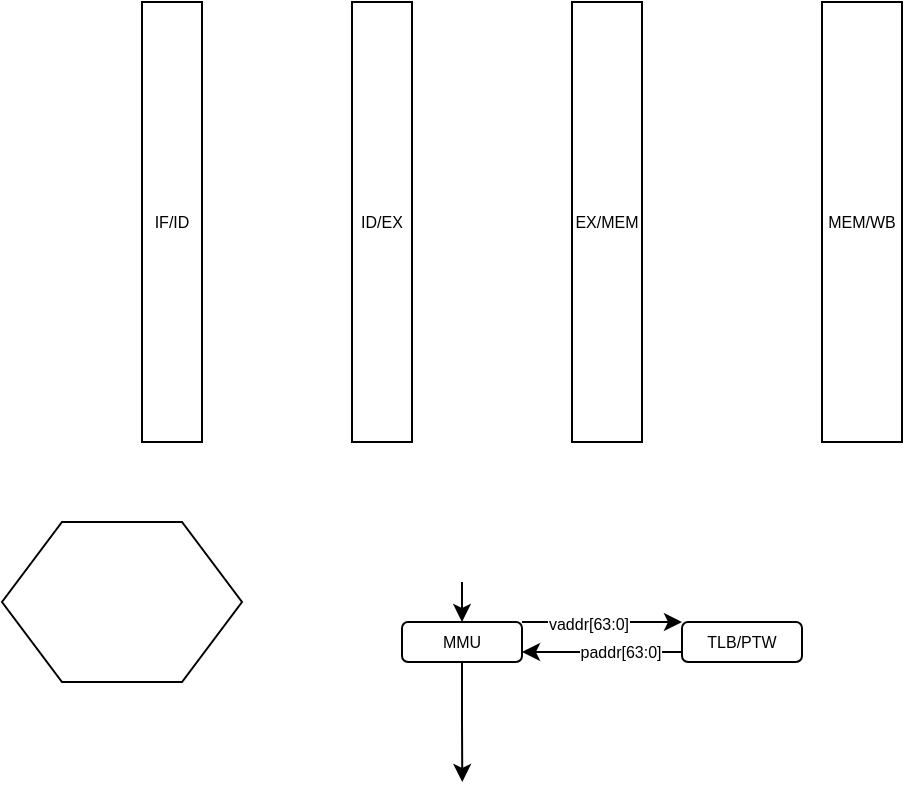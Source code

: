 <mxfile version="10.9.7" type="github"><diagram id="Ys9plIMEWjF186C1SJvL" name="Page-1"><mxGraphModel dx="677" dy="370" grid="1" gridSize="10" guides="1" tooltips="1" connect="1" arrows="1" fold="1" page="1" pageScale="1" pageWidth="850" pageHeight="1100" math="0" shadow="0"><root><mxCell id="0"/><mxCell id="1" parent="0"/><mxCell id="ZigvVun1-Oz8XMNLbB8I-3" value="IF/ID" style="rounded=0;whiteSpace=wrap;html=1;fontSize=8;" parent="1" vertex="1"><mxGeometry x="90" y="260" width="30" height="220" as="geometry"/></mxCell><mxCell id="ZigvVun1-Oz8XMNLbB8I-7" value="ID/EX" style="rounded=0;whiteSpace=wrap;html=1;fontSize=8;" parent="1" vertex="1"><mxGeometry x="195" y="260" width="30" height="220" as="geometry"/></mxCell><mxCell id="ZigvVun1-Oz8XMNLbB8I-8" value="EX/MEM" style="rounded=0;whiteSpace=wrap;html=1;fontSize=8;" parent="1" vertex="1"><mxGeometry x="305" y="260" width="35" height="220" as="geometry"/></mxCell><mxCell id="ZigvVun1-Oz8XMNLbB8I-9" value="MEM/WB" style="rounded=0;whiteSpace=wrap;html=1;fontSize=8;" parent="1" vertex="1"><mxGeometry x="430" y="260" width="40" height="220" as="geometry"/></mxCell><mxCell id="R68iFmrZ4ruvfKdIdsfy-1" value="" style="shape=hexagon;perimeter=hexagonPerimeter2;whiteSpace=wrap;html=1;fontSize=8;" vertex="1" parent="1"><mxGeometry x="20" y="520" width="120" height="80" as="geometry"/></mxCell><mxCell id="R68iFmrZ4ruvfKdIdsfy-4" value="" style="edgeStyle=orthogonalEdgeStyle;rounded=0;orthogonalLoop=1;jettySize=auto;html=1;fontSize=8;" edge="1" parent="1" source="R68iFmrZ4ruvfKdIdsfy-2" target="R68iFmrZ4ruvfKdIdsfy-3"><mxGeometry relative="1" as="geometry"><Array as="points"><mxPoint x="320" y="570"/><mxPoint x="320" y="570"/></Array></mxGeometry></mxCell><mxCell id="R68iFmrZ4ruvfKdIdsfy-6" value="vaddr[63:0]" style="text;html=1;resizable=0;points=[];align=center;verticalAlign=middle;labelBackgroundColor=#ffffff;fontSize=8;" vertex="1" connectable="0" parent="R68iFmrZ4ruvfKdIdsfy-4"><mxGeometry x="0.004" y="-8" relative="1" as="geometry"><mxPoint x="-7" y="-7" as="offset"/></mxGeometry></mxCell><mxCell id="R68iFmrZ4ruvfKdIdsfy-9" style="edgeStyle=orthogonalEdgeStyle;rounded=0;orthogonalLoop=1;jettySize=auto;html=1;exitX=0.5;exitY=1;exitDx=0;exitDy=0;fontSize=8;" edge="1" parent="1" source="R68iFmrZ4ruvfKdIdsfy-2"><mxGeometry relative="1" as="geometry"><mxPoint x="250.143" y="650" as="targetPoint"/></mxGeometry></mxCell><mxCell id="R68iFmrZ4ruvfKdIdsfy-2" value="MMU" style="rounded=1;whiteSpace=wrap;html=1;fontSize=8;" vertex="1" parent="1"><mxGeometry x="220" y="570" width="60" height="20" as="geometry"/></mxCell><mxCell id="R68iFmrZ4ruvfKdIdsfy-5" style="edgeStyle=orthogonalEdgeStyle;rounded=0;orthogonalLoop=1;jettySize=auto;html=1;entryX=1;entryY=0.75;entryDx=0;entryDy=0;fontSize=8;" edge="1" parent="1" source="R68iFmrZ4ruvfKdIdsfy-3" target="R68iFmrZ4ruvfKdIdsfy-2"><mxGeometry relative="1" as="geometry"><Array as="points"><mxPoint x="340" y="585"/><mxPoint x="340" y="585"/></Array></mxGeometry></mxCell><mxCell id="R68iFmrZ4ruvfKdIdsfy-7" value="paddr[63:0]" style="text;html=1;resizable=0;points=[];align=center;verticalAlign=middle;labelBackgroundColor=#ffffff;fontSize=8;" vertex="1" connectable="0" parent="R68iFmrZ4ruvfKdIdsfy-5"><mxGeometry x="-0.216" relative="1" as="geometry"><mxPoint as="offset"/></mxGeometry></mxCell><mxCell id="R68iFmrZ4ruvfKdIdsfy-3" value="TLB/PTW" style="rounded=1;whiteSpace=wrap;html=1;fontSize=8;" vertex="1" parent="1"><mxGeometry x="360" y="570" width="60" height="20" as="geometry"/></mxCell><mxCell id="R68iFmrZ4ruvfKdIdsfy-8" value="" style="endArrow=classic;html=1;fontSize=8;entryX=0.5;entryY=0;entryDx=0;entryDy=0;" edge="1" parent="1" target="R68iFmrZ4ruvfKdIdsfy-2"><mxGeometry width="50" height="50" relative="1" as="geometry"><mxPoint x="250" y="550" as="sourcePoint"/><mxPoint x="270" y="550" as="targetPoint"/><Array as="points"><mxPoint x="250" y="560"/></Array></mxGeometry></mxCell></root></mxGraphModel></diagram></mxfile>